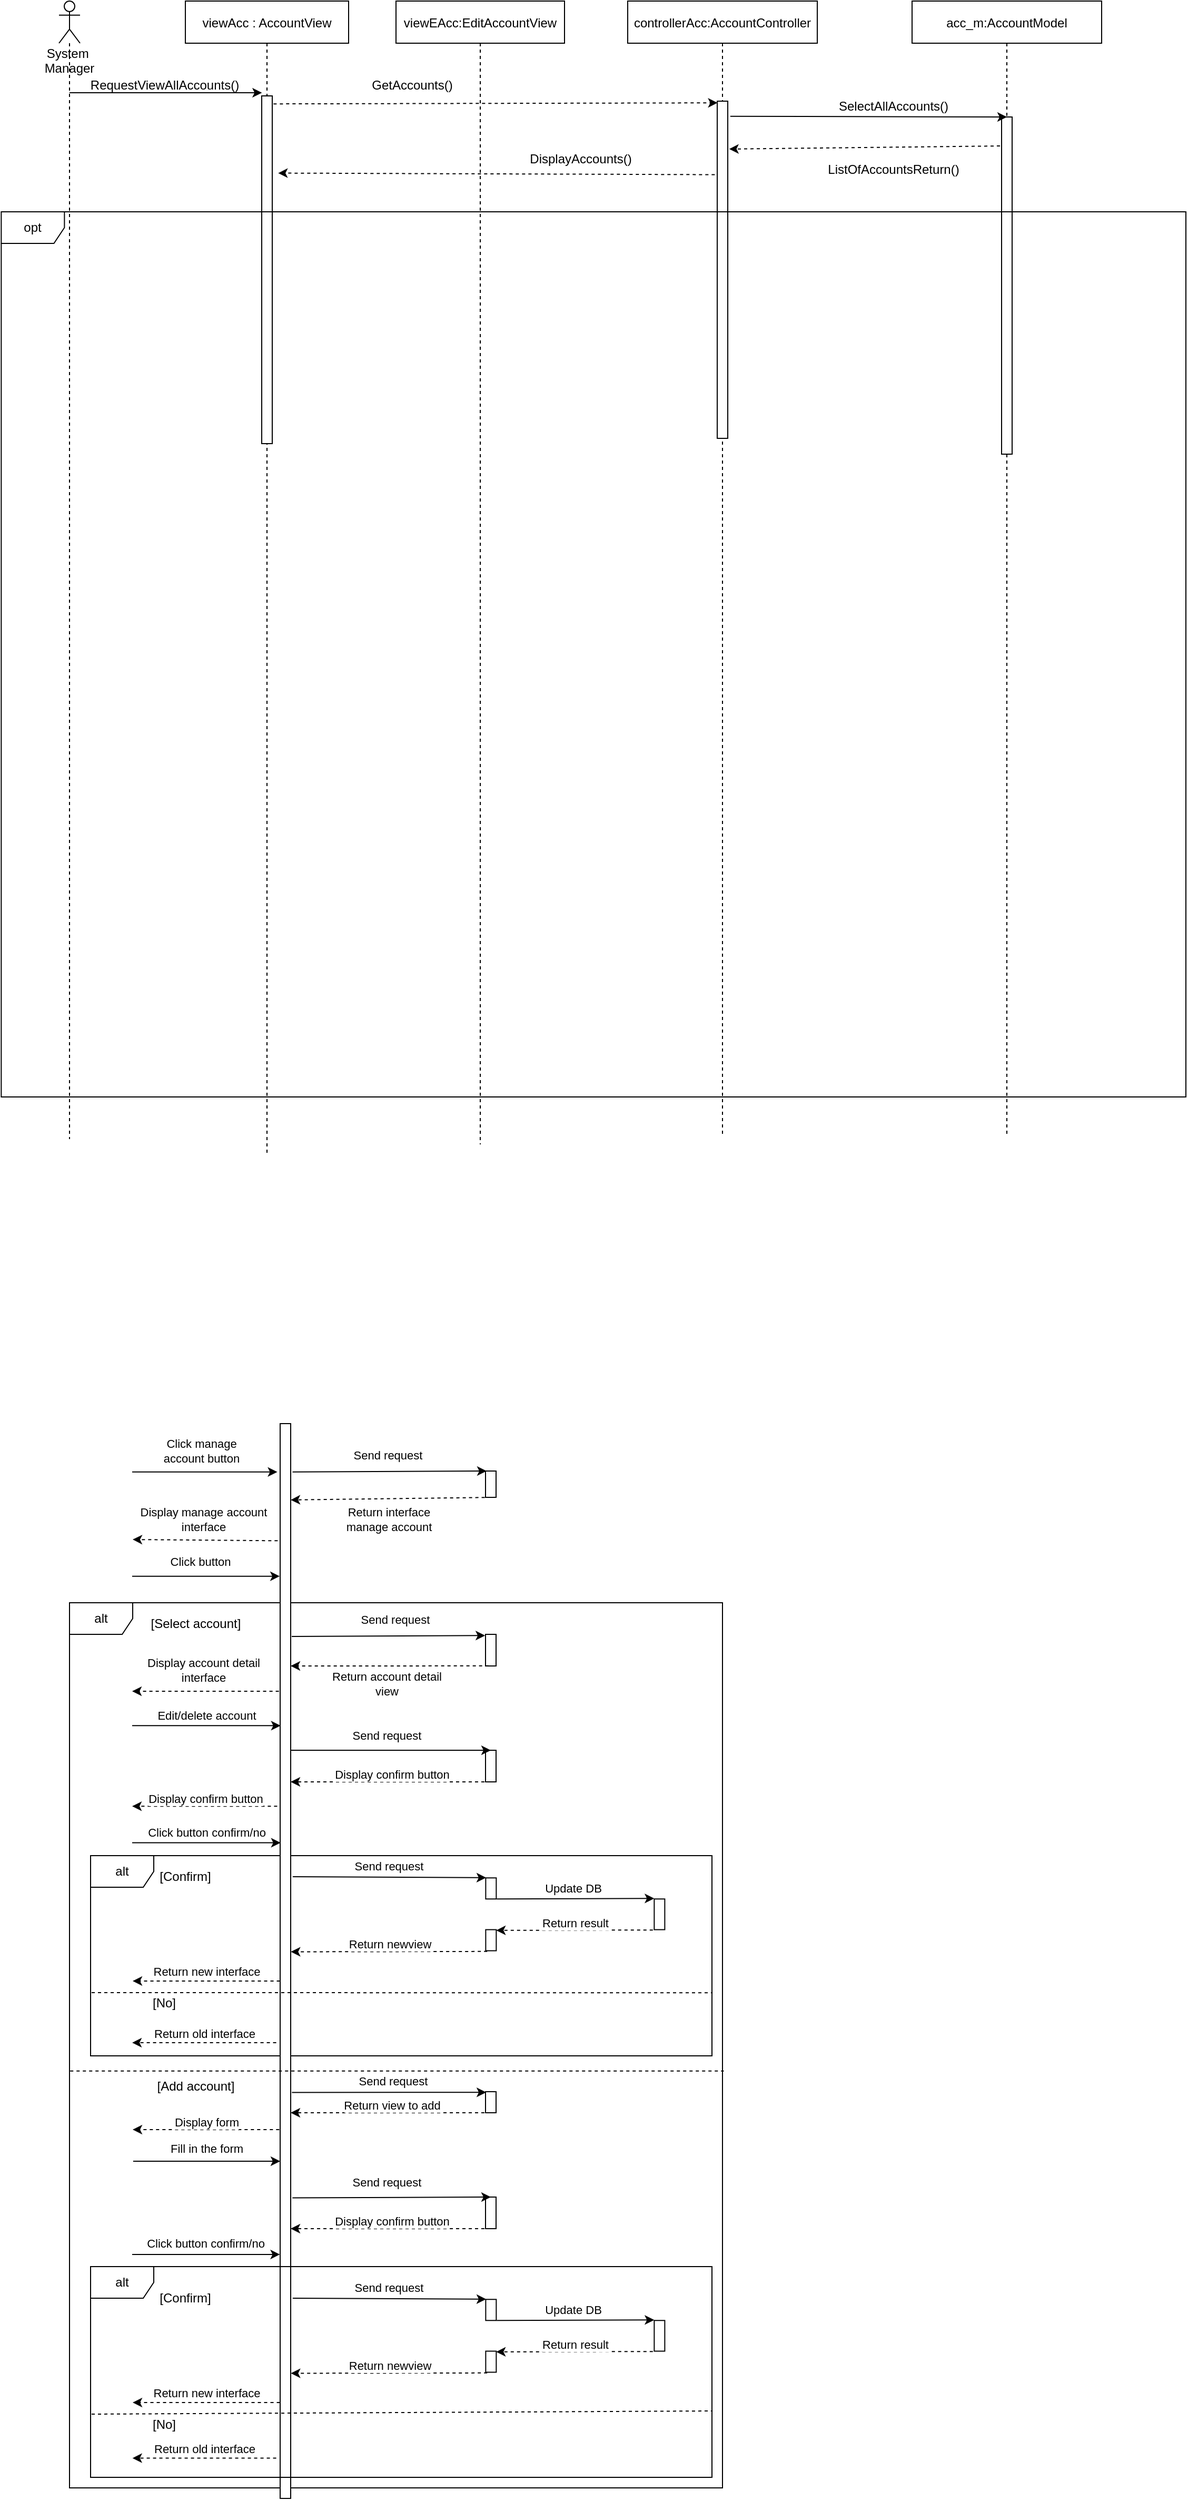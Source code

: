 <mxfile version="15.5.8" type="google"><diagram id="-Dq-dct1UT8iMASL3aUh" name="Page-1"><mxGraphModel dx="652" dy="397" grid="1" gridSize="10" guides="1" tooltips="1" connect="1" arrows="1" fold="1" page="1" pageScale="1" pageWidth="827" pageHeight="1169" math="0" shadow="0"><root><mxCell id="0"/><mxCell id="1" parent="0"/><mxCell id="gzMx46yS8cxGe2lqKKVL-3" value="viewAcc : AccountView" style="shape=umlLifeline;perimeter=lifelinePerimeter;container=1;collapsible=0;recursiveResize=0;rounded=0;shadow=0;strokeWidth=1;" parent="1" vertex="1"><mxGeometry x="200" y="40" width="155" height="1095" as="geometry"/></mxCell><mxCell id="nvcfx7cD-bJKeKuQw2xs-7" value="" style="points=[];perimeter=orthogonalPerimeter;rounded=0;shadow=0;strokeWidth=1;resizeHeight=0;" vertex="1" parent="gzMx46yS8cxGe2lqKKVL-3"><mxGeometry x="72.5" y="90" width="10" height="330" as="geometry"/></mxCell><mxCell id="nvcfx7cD-bJKeKuQw2xs-15" value="RequestViewAllAccounts()" style="text;html=1;align=center;verticalAlign=middle;resizable=0;points=[];autosize=1;strokeColor=none;fillColor=none;" vertex="1" parent="gzMx46yS8cxGe2lqKKVL-3"><mxGeometry x="-100" y="70" width="160" height="20" as="geometry"/></mxCell><mxCell id="gzMx46yS8cxGe2lqKKVL-7" value="System&amp;nbsp;&lt;br&gt;Manager" style="shape=umlLifeline;participant=umlActor;perimeter=lifelinePerimeter;whiteSpace=wrap;html=1;container=1;collapsible=0;recursiveResize=0;verticalAlign=top;spacingTop=36;outlineConnect=0;size=40;" parent="1" vertex="1"><mxGeometry x="80" y="40" width="20" height="1080" as="geometry"/></mxCell><mxCell id="gzMx46yS8cxGe2lqKKVL-10" value="viewEAcc:EditAccountView" style="shape=umlLifeline;perimeter=lifelinePerimeter;container=1;collapsible=0;recursiveResize=0;rounded=0;shadow=0;strokeWidth=1;" parent="1" vertex="1"><mxGeometry x="400" y="40" width="160" height="1085" as="geometry"/></mxCell><mxCell id="nvcfx7cD-bJKeKuQw2xs-10" value="GetAccounts()" style="text;html=1;align=center;verticalAlign=middle;resizable=0;points=[];autosize=1;strokeColor=none;fillColor=none;" vertex="1" parent="gzMx46yS8cxGe2lqKKVL-10"><mxGeometry x="-30" y="70" width="90" height="20" as="geometry"/></mxCell><mxCell id="gzMx46yS8cxGe2lqKKVL-18" value="controllerAcc:AccountController" style="shape=umlLifeline;perimeter=lifelinePerimeter;container=1;collapsible=0;recursiveResize=0;rounded=0;shadow=0;strokeWidth=1;" parent="1" vertex="1"><mxGeometry x="620" y="40" width="180" height="1075" as="geometry"/></mxCell><mxCell id="nvcfx7cD-bJKeKuQw2xs-2" value="" style="points=[];perimeter=orthogonalPerimeter;rounded=0;shadow=0;strokeWidth=1;resizeHeight=0;" vertex="1" parent="gzMx46yS8cxGe2lqKKVL-18"><mxGeometry x="85" y="95" width="10" height="320" as="geometry"/></mxCell><mxCell id="YU-_seXgDhlDu66u-27S-2" value="alt" style="shape=umlFrame;whiteSpace=wrap;html=1;width=60;height=30;gradientColor=#ffffff;" parent="1" vertex="1"><mxGeometry x="90" y="1560" width="620" height="840" as="geometry"/></mxCell><mxCell id="YU-_seXgDhlDu66u-27S-3" value="alt" style="shape=umlFrame;whiteSpace=wrap;html=1;resizeHeight=0;" parent="1" vertex="1"><mxGeometry x="110" y="1800" width="590" height="190" as="geometry"/></mxCell><mxCell id="YU-_seXgDhlDu66u-27S-4" value="" style="points=[];perimeter=orthogonalPerimeter;rounded=0;shadow=0;strokeWidth=1;resizeHeight=0;" parent="1" vertex="1"><mxGeometry x="290" y="1390" width="10" height="1020" as="geometry"/></mxCell><mxCell id="YU-_seXgDhlDu66u-27S-5" value="Display form" style="endArrow=classic;html=1;dashed=1;exitX=-0.067;exitY=0.824;exitDx=0;exitDy=0;exitPerimeter=0;" parent="1" edge="1"><mxGeometry x="-0.008" y="-7" width="50" height="50" relative="1" as="geometry"><mxPoint x="289.16" y="2060" as="sourcePoint"/><mxPoint x="149.997" y="2060" as="targetPoint"/><mxPoint as="offset"/></mxGeometry></mxCell><mxCell id="YU-_seXgDhlDu66u-27S-6" value="Fill in the form" style="endArrow=classic;html=1;entryX=-0.03;entryY=0.859;entryDx=0;entryDy=0;entryPerimeter=0;" parent="1" edge="1"><mxGeometry x="0.002" y="12" width="50" height="50" relative="1" as="geometry"><mxPoint x="150.467" y="2090" as="sourcePoint"/><mxPoint x="290" y="2090" as="targetPoint"/><mxPoint as="offset"/></mxGeometry></mxCell><mxCell id="YU-_seXgDhlDu66u-27S-7" value="Display manage account&lt;br&gt;interface" style="endArrow=classic;html=1;dashed=1;exitX=-0.233;exitY=0.109;exitDx=0;exitDy=0;exitPerimeter=0;" parent="1" source="YU-_seXgDhlDu66u-27S-4" edge="1"><mxGeometry x="0.024" y="-20" width="50" height="50" relative="1" as="geometry"><mxPoint x="140" y="1455" as="sourcePoint"/><mxPoint x="150" y="1500" as="targetPoint"/><mxPoint as="offset"/></mxGeometry></mxCell><mxCell id="YU-_seXgDhlDu66u-27S-8" value="Click manage &lt;br&gt;account button" style="endArrow=classic;html=1;entryX=-0.271;entryY=0.045;entryDx=0;entryDy=0;entryPerimeter=0;" parent="1" target="YU-_seXgDhlDu66u-27S-4" edge="1"><mxGeometry x="-0.046" y="20" width="50" height="50" relative="1" as="geometry"><mxPoint x="149.5" y="1435.9" as="sourcePoint"/><mxPoint x="280" y="1435" as="targetPoint"/><mxPoint as="offset"/></mxGeometry></mxCell><mxCell id="YU-_seXgDhlDu66u-27S-9" value="" style="points=[];perimeter=orthogonalPerimeter;rounded=0;shadow=0;strokeWidth=1;" parent="1" vertex="1"><mxGeometry x="485" y="1435" width="10" height="25" as="geometry"/></mxCell><mxCell id="YU-_seXgDhlDu66u-27S-10" value="" style="points=[];perimeter=orthogonalPerimeter;rounded=0;shadow=0;strokeWidth=1;" parent="1" vertex="1"><mxGeometry x="485" y="1590" width="10" height="30" as="geometry"/></mxCell><mxCell id="YU-_seXgDhlDu66u-27S-11" value="" style="points=[];perimeter=orthogonalPerimeter;rounded=0;shadow=0;strokeWidth=1;" parent="1" vertex="1"><mxGeometry x="485.19" y="1821.13" width="10" height="20" as="geometry"/></mxCell><mxCell id="YU-_seXgDhlDu66u-27S-12" value="" style="points=[];perimeter=orthogonalPerimeter;rounded=0;shadow=0;strokeWidth=1;" parent="1" vertex="1"><mxGeometry x="485.19" y="1870.25" width="10" height="20" as="geometry"/></mxCell><mxCell id="YU-_seXgDhlDu66u-27S-13" value="" style="points=[];perimeter=orthogonalPerimeter;rounded=0;shadow=0;strokeWidth=1;" parent="1" vertex="1"><mxGeometry x="485" y="1700" width="10" height="30" as="geometry"/></mxCell><mxCell id="YU-_seXgDhlDu66u-27S-14" value="" style="points=[];perimeter=orthogonalPerimeter;rounded=0;shadow=0;strokeWidth=1;" parent="1" vertex="1"><mxGeometry x="485" y="2024" width="10" height="20" as="geometry"/></mxCell><mxCell id="YU-_seXgDhlDu66u-27S-15" value="" style="points=[];perimeter=orthogonalPerimeter;rounded=0;shadow=0;strokeWidth=1;" parent="1" vertex="1"><mxGeometry x="485" y="2124" width="10" height="30" as="geometry"/></mxCell><mxCell id="YU-_seXgDhlDu66u-27S-16" value="" style="points=[];perimeter=orthogonalPerimeter;rounded=0;shadow=0;strokeWidth=1;" parent="1" vertex="1"><mxGeometry x="645.19" y="1841.13" width="10" height="29.12" as="geometry"/></mxCell><mxCell id="YU-_seXgDhlDu66u-27S-17" value="Send request" style="endArrow=classic;html=1;entryX=0.1;entryY=0;entryDx=0;entryDy=0;entryPerimeter=0;exitX=1.176;exitY=0.045;exitDx=0;exitDy=0;exitPerimeter=0;" parent="1" source="YU-_seXgDhlDu66u-27S-4" target="YU-_seXgDhlDu66u-27S-9" edge="1"><mxGeometry x="-0.023" y="15" width="50" height="50" relative="1" as="geometry"><mxPoint x="310" y="1435" as="sourcePoint"/><mxPoint x="568" y="1437" as="targetPoint"/><mxPoint as="offset"/></mxGeometry></mxCell><mxCell id="YU-_seXgDhlDu66u-27S-18" value="Return interface&lt;br&gt;manage account" style="endArrow=classic;html=1;exitX=-0.07;exitY=1.004;exitDx=0;exitDy=0;exitPerimeter=0;dashed=1;entryX=1;entryY=0.071;entryDx=0;entryDy=0;entryPerimeter=0;" parent="1" source="YU-_seXgDhlDu66u-27S-9" target="YU-_seXgDhlDu66u-27S-4" edge="1"><mxGeometry x="-0.005" y="20" width="50" height="50" relative="1" as="geometry"><mxPoint x="590" y="1480" as="sourcePoint"/><mxPoint x="474.67" y="1460.9" as="targetPoint"/><mxPoint as="offset"/></mxGeometry></mxCell><mxCell id="YU-_seXgDhlDu66u-27S-19" value="Click&amp;nbsp;button" style="endArrow=classic;html=1;entryX=-0.043;entryY=0.142;entryDx=0;entryDy=0;entryPerimeter=0;" parent="1" target="YU-_seXgDhlDu66u-27S-4" edge="1"><mxGeometry x="-0.076" y="14" width="50" height="50" relative="1" as="geometry"><mxPoint x="149.5" y="1534.84" as="sourcePoint"/><mxPoint x="280" y="1533" as="targetPoint"/><mxPoint as="offset"/></mxGeometry></mxCell><mxCell id="YU-_seXgDhlDu66u-27S-20" value="[Select account]" style="text;html=1;strokeColor=none;fillColor=none;align=center;verticalAlign=middle;whiteSpace=wrap;rounded=0;" parent="1" vertex="1"><mxGeometry x="165" y="1570" width="90" height="20" as="geometry"/></mxCell><mxCell id="YU-_seXgDhlDu66u-27S-21" value="Send request" style="endArrow=classic;html=1;entryX=-0.038;entryY=0.038;entryDx=0;entryDy=0;entryPerimeter=0;exitX=1.1;exitY=0.198;exitDx=0;exitDy=0;exitPerimeter=0;" parent="1" source="YU-_seXgDhlDu66u-27S-4" target="YU-_seXgDhlDu66u-27S-10" edge="1"><mxGeometry x="0.074" y="16" width="50" height="50" relative="1" as="geometry"><mxPoint x="310" y="1591" as="sourcePoint"/><mxPoint x="630" y="1696" as="targetPoint"/><mxPoint as="offset"/></mxGeometry></mxCell><mxCell id="YU-_seXgDhlDu66u-27S-22" value="Return account detail&lt;br&gt;view" style="endArrow=classic;html=1;exitX=0.283;exitY=0.997;exitDx=0;exitDy=0;exitPerimeter=0;dashed=1;" parent="1" source="YU-_seXgDhlDu66u-27S-10" edge="1"><mxGeometry x="0.025" y="17" width="50" height="50" relative="1" as="geometry"><mxPoint x="639.63" y="1730" as="sourcePoint"/><mxPoint x="300" y="1620" as="targetPoint"/><mxPoint as="offset"/></mxGeometry></mxCell><mxCell id="YU-_seXgDhlDu66u-27S-23" value="Display account detail&lt;br&gt;interface" style="endArrow=classic;html=1;dashed=1;exitX=-0.12;exitY=0.249;exitDx=0;exitDy=0;exitPerimeter=0;" parent="1" source="YU-_seXgDhlDu66u-27S-4" edge="1"><mxGeometry x="0.024" y="-20" width="50" height="50" relative="1" as="geometry"><mxPoint x="280" y="1671" as="sourcePoint"/><mxPoint x="149.5" y="1643.98" as="targetPoint"/><mxPoint as="offset"/></mxGeometry></mxCell><mxCell id="YU-_seXgDhlDu66u-27S-24" value="Edit/delete account" style="endArrow=classic;html=1;entryX=0.04;entryY=0.281;entryDx=0;entryDy=0;entryPerimeter=0;" parent="1" target="YU-_seXgDhlDu66u-27S-4" edge="1"><mxGeometry x="-0.009" y="10" width="50" height="50" relative="1" as="geometry"><mxPoint x="149.5" y="1676.62" as="sourcePoint"/><mxPoint x="280" y="1709" as="targetPoint"/><mxPoint as="offset"/></mxGeometry></mxCell><mxCell id="YU-_seXgDhlDu66u-27S-25" value="Send request" style="endArrow=classic;html=1;entryX=0.033;entryY=-0.011;entryDx=0;entryDy=0;entryPerimeter=0;exitX=1.176;exitY=0.475;exitDx=0;exitDy=0;exitPerimeter=0;" parent="1" target="YU-_seXgDhlDu66u-27S-11" edge="1"><mxGeometry x="-0.009" y="10" width="50" height="50" relative="1" as="geometry"><mxPoint x="301.95" y="1820" as="sourcePoint"/><mxPoint x="630.19" y="1980.13" as="targetPoint"/><mxPoint as="offset"/></mxGeometry></mxCell><mxCell id="YU-_seXgDhlDu66u-27S-26" value="Update DB" style="endArrow=classic;html=1;exitX=1.047;exitY=1.002;exitDx=0;exitDy=0;exitPerimeter=0;entryX=0;entryY=-0.017;entryDx=0;entryDy=0;entryPerimeter=0;" parent="1" source="YU-_seXgDhlDu66u-27S-11" target="YU-_seXgDhlDu66u-27S-16" edge="1"><mxGeometry x="-0.033" y="10" width="50" height="50" relative="1" as="geometry"><mxPoint x="500.19" y="2061.13" as="sourcePoint"/><mxPoint x="640.19" y="2001.13" as="targetPoint"/><mxPoint as="offset"/></mxGeometry></mxCell><mxCell id="YU-_seXgDhlDu66u-27S-27" value="Return result" style="endArrow=classic;html=1;dashed=1;exitX=-0.13;exitY=1.011;exitDx=0;exitDy=0;exitPerimeter=0;entryX=0.989;entryY=0.033;entryDx=0;entryDy=0;entryPerimeter=0;" parent="1" source="YU-_seXgDhlDu66u-27S-16" target="YU-_seXgDhlDu66u-27S-12" edge="1"><mxGeometry x="-0.008" y="-7" width="50" height="50" relative="1" as="geometry"><mxPoint x="570.19" y="2041.13" as="sourcePoint"/><mxPoint x="510.19" y="2038.13" as="targetPoint"/><mxPoint as="offset"/></mxGeometry></mxCell><mxCell id="YU-_seXgDhlDu66u-27S-28" value="Return newview" style="endArrow=classic;html=1;dashed=1;exitX=0.14;exitY=1.033;exitDx=0;exitDy=0;exitPerimeter=0;" parent="1" source="YU-_seXgDhlDu66u-27S-12" edge="1"><mxGeometry x="-0.008" y="-7" width="50" height="50" relative="1" as="geometry"><mxPoint x="629" y="2061.13" as="sourcePoint"/><mxPoint x="300.19" y="1891.25" as="targetPoint"/><mxPoint as="offset"/></mxGeometry></mxCell><mxCell id="YU-_seXgDhlDu66u-27S-29" value="Return new interface" style="endArrow=classic;html=1;dashed=1;exitX=-0.043;exitY=0.573;exitDx=0;exitDy=0;exitPerimeter=0;" parent="1" edge="1"><mxGeometry x="-0.004" y="-9" width="50" height="50" relative="1" as="geometry"><mxPoint x="289.76" y="1918.98" as="sourcePoint"/><mxPoint x="150.0" y="1918.98" as="targetPoint"/><mxPoint as="offset"/></mxGeometry></mxCell><mxCell id="YU-_seXgDhlDu66u-27S-30" value="Send request" style="endArrow=classic;html=1;entryX=0.5;entryY=0;entryDx=0;entryDy=0;entryPerimeter=0;" parent="1" source="YU-_seXgDhlDu66u-27S-4" target="YU-_seXgDhlDu66u-27S-13" edge="1"><mxGeometry x="-0.048" y="14" width="50" height="50" relative="1" as="geometry"><mxPoint x="310" y="1720" as="sourcePoint"/><mxPoint x="630" y="1720" as="targetPoint"/><mxPoint as="offset"/></mxGeometry></mxCell><mxCell id="YU-_seXgDhlDu66u-27S-31" value="Display confirm button" style="endArrow=classic;html=1;dashed=1;exitX=0.5;exitY=1;exitDx=0;exitDy=0;exitPerimeter=0;" parent="1" source="YU-_seXgDhlDu66u-27S-13" target="YU-_seXgDhlDu66u-27S-4" edge="1"><mxGeometry x="-0.008" y="-7" width="50" height="50" relative="1" as="geometry"><mxPoint x="631.51" y="1750.0" as="sourcePoint"/><mxPoint x="475.1" y="1750.38" as="targetPoint"/><mxPoint as="offset"/></mxGeometry></mxCell><mxCell id="YU-_seXgDhlDu66u-27S-32" value="Display confirm button" style="endArrow=classic;html=1;dashed=1;exitX=-0.28;exitY=0.356;exitDx=0;exitDy=0;exitPerimeter=0;" parent="1" source="YU-_seXgDhlDu66u-27S-4" edge="1"><mxGeometry x="-0.008" y="-7" width="50" height="50" relative="1" as="geometry"><mxPoint x="280" y="1790" as="sourcePoint"/><mxPoint x="149.5" y="1753.12" as="targetPoint"/><mxPoint as="offset"/></mxGeometry></mxCell><mxCell id="YU-_seXgDhlDu66u-27S-33" value="Click button confirm/no" style="endArrow=classic;html=1;entryX=0.04;entryY=0.39;entryDx=0;entryDy=0;entryPerimeter=0;" parent="1" target="YU-_seXgDhlDu66u-27S-4" edge="1"><mxGeometry x="-0.009" y="10" width="50" height="50" relative="1" as="geometry"><mxPoint x="149.5" y="1787.8" as="sourcePoint"/><mxPoint x="280" y="1830" as="targetPoint"/><mxPoint as="offset"/></mxGeometry></mxCell><mxCell id="YU-_seXgDhlDu66u-27S-34" value="[Confirm]" style="text;html=1;strokeColor=none;fillColor=none;align=center;verticalAlign=middle;whiteSpace=wrap;rounded=0;" parent="1" vertex="1"><mxGeometry x="170" y="1810" width="60" height="20" as="geometry"/></mxCell><mxCell id="YU-_seXgDhlDu66u-27S-35" value="" style="endArrow=none;dashed=1;html=1;exitX=0.001;exitY=0.529;exitDx=0;exitDy=0;exitPerimeter=0;entryX=1.002;entryY=0.529;entryDx=0;entryDy=0;entryPerimeter=0;" parent="1" source="YU-_seXgDhlDu66u-27S-2" target="YU-_seXgDhlDu66u-27S-2" edge="1"><mxGeometry width="50" height="50" relative="1" as="geometry"><mxPoint x="100" y="1999" as="sourcePoint"/><mxPoint x="830" y="1999" as="targetPoint"/></mxGeometry></mxCell><mxCell id="YU-_seXgDhlDu66u-27S-36" value="[Add account]" style="text;html=1;strokeColor=none;fillColor=none;align=center;verticalAlign=middle;whiteSpace=wrap;rounded=0;" parent="1" vertex="1"><mxGeometry x="150" y="2009" width="120" height="20" as="geometry"/></mxCell><mxCell id="YU-_seXgDhlDu66u-27S-37" value="Send request" style="endArrow=classic;html=1;exitX=1.116;exitY=0.77;exitDx=0;exitDy=0;exitPerimeter=0;entryX=0.06;entryY=0.033;entryDx=0;entryDy=0;entryPerimeter=0;" parent="1" target="YU-_seXgDhlDu66u-27S-14" edge="1"><mxGeometry x="0.038" y="11" width="50" height="50" relative="1" as="geometry"><mxPoint x="301.16" y="2024.7" as="sourcePoint"/><mxPoint x="640" y="2024" as="targetPoint"/><mxPoint as="offset"/></mxGeometry></mxCell><mxCell id="YU-_seXgDhlDu66u-27S-38" value="Return view to add" style="endArrow=classic;html=1;dashed=1;exitX=0.5;exitY=1;exitDx=0;exitDy=0;exitPerimeter=0;" parent="1" source="YU-_seXgDhlDu66u-27S-14" edge="1"><mxGeometry x="-0.008" y="-7" width="50" height="50" relative="1" as="geometry"><mxPoint x="631.51" y="2054" as="sourcePoint"/><mxPoint x="300" y="2044" as="targetPoint"/><mxPoint as="offset"/></mxGeometry></mxCell><mxCell id="YU-_seXgDhlDu66u-27S-39" value="Send request" style="endArrow=classic;html=1;entryX=0.5;entryY=0;entryDx=0;entryDy=0;entryPerimeter=0;exitX=1.167;exitY=0.891;exitDx=0;exitDy=0;exitPerimeter=0;" parent="1" target="YU-_seXgDhlDu66u-27S-15" edge="1"><mxGeometry x="-0.048" y="14" width="50" height="50" relative="1" as="geometry"><mxPoint x="301.67" y="2124.81" as="sourcePoint"/><mxPoint x="610" y="2164" as="targetPoint"/><mxPoint as="offset"/></mxGeometry></mxCell><mxCell id="YU-_seXgDhlDu66u-27S-40" value="Display confirm button" style="endArrow=classic;html=1;dashed=1;exitX=0.5;exitY=1;exitDx=0;exitDy=0;exitPerimeter=0;" parent="1" source="YU-_seXgDhlDu66u-27S-15" target="YU-_seXgDhlDu66u-27S-4" edge="1"><mxGeometry x="-0.008" y="-7" width="50" height="50" relative="1" as="geometry"><mxPoint x="611.51" y="2194" as="sourcePoint"/><mxPoint x="475.1" y="2154.38" as="targetPoint"/><mxPoint as="offset"/></mxGeometry></mxCell><mxCell id="YU-_seXgDhlDu66u-27S-41" value="Click button confirm/no" style="endArrow=classic;html=1;entryX=-0.024;entryY=0.773;entryDx=0;entryDy=0;entryPerimeter=0;" parent="1" target="YU-_seXgDhlDu66u-27S-4" edge="1"><mxGeometry x="-0.009" y="10" width="50" height="50" relative="1" as="geometry"><mxPoint x="149.5" y="2178.46" as="sourcePoint"/><mxPoint x="280" y="2220" as="targetPoint"/><mxPoint as="offset"/></mxGeometry></mxCell><mxCell id="YU-_seXgDhlDu66u-27S-42" value="" style="endArrow=none;dashed=1;html=1;entryX=1.001;entryY=0.685;entryDx=0;entryDy=0;entryPerimeter=0;" parent="1" target="YU-_seXgDhlDu66u-27S-3" edge="1"><mxGeometry width="50" height="50" relative="1" as="geometry"><mxPoint x="111" y="1930" as="sourcePoint"/><mxPoint x="721.24" y="2009.07" as="targetPoint"/></mxGeometry></mxCell><mxCell id="YU-_seXgDhlDu66u-27S-43" value="[No]" style="text;html=1;strokeColor=none;fillColor=none;align=center;verticalAlign=middle;whiteSpace=wrap;rounded=0;" parent="1" vertex="1"><mxGeometry x="150" y="1930" width="60" height="20" as="geometry"/></mxCell><mxCell id="YU-_seXgDhlDu66u-27S-44" value="Return old interface" style="endArrow=classic;html=1;dashed=1;exitX=-0.372;exitY=0.576;exitDx=0;exitDy=0;exitPerimeter=0;" parent="1" source="YU-_seXgDhlDu66u-27S-4" edge="1"><mxGeometry x="-0.004" y="-9" width="50" height="50" relative="1" as="geometry"><mxPoint x="290" y="1980" as="sourcePoint"/><mxPoint x="149.5" y="1977.52" as="targetPoint"/><mxPoint as="offset"/><Array as="points"/></mxGeometry></mxCell><mxCell id="YU-_seXgDhlDu66u-27S-45" value="alt" style="shape=umlFrame;whiteSpace=wrap;html=1;resizeHeight=0;" parent="1" vertex="1"><mxGeometry x="110" y="2190" width="590" height="200" as="geometry"/></mxCell><mxCell id="YU-_seXgDhlDu66u-27S-46" value="" style="points=[];perimeter=orthogonalPerimeter;rounded=0;shadow=0;strokeWidth=1;" parent="1" vertex="1"><mxGeometry x="485.19" y="2221.13" width="10" height="20" as="geometry"/></mxCell><mxCell id="YU-_seXgDhlDu66u-27S-47" value="" style="points=[];perimeter=orthogonalPerimeter;rounded=0;shadow=0;strokeWidth=1;" parent="1" vertex="1"><mxGeometry x="485.19" y="2270.25" width="10" height="20" as="geometry"/></mxCell><mxCell id="YU-_seXgDhlDu66u-27S-48" value="" style="points=[];perimeter=orthogonalPerimeter;rounded=0;shadow=0;strokeWidth=1;" parent="1" vertex="1"><mxGeometry x="645.19" y="2241.13" width="10" height="29.12" as="geometry"/></mxCell><mxCell id="YU-_seXgDhlDu66u-27S-49" value="Send request" style="endArrow=classic;html=1;entryX=0.033;entryY=-0.011;entryDx=0;entryDy=0;entryPerimeter=0;exitX=1.176;exitY=0.475;exitDx=0;exitDy=0;exitPerimeter=0;" parent="1" target="YU-_seXgDhlDu66u-27S-46" edge="1"><mxGeometry x="-0.009" y="10" width="50" height="50" relative="1" as="geometry"><mxPoint x="301.95" y="2220" as="sourcePoint"/><mxPoint x="630.19" y="2380.13" as="targetPoint"/><mxPoint as="offset"/></mxGeometry></mxCell><mxCell id="YU-_seXgDhlDu66u-27S-50" value="Update DB" style="endArrow=classic;html=1;exitX=1.047;exitY=1.002;exitDx=0;exitDy=0;exitPerimeter=0;entryX=0;entryY=-0.017;entryDx=0;entryDy=0;entryPerimeter=0;" parent="1" source="YU-_seXgDhlDu66u-27S-46" target="YU-_seXgDhlDu66u-27S-48" edge="1"><mxGeometry x="-0.033" y="10" width="50" height="50" relative="1" as="geometry"><mxPoint x="500.19" y="2461.13" as="sourcePoint"/><mxPoint x="640.19" y="2401.13" as="targetPoint"/><mxPoint as="offset"/></mxGeometry></mxCell><mxCell id="YU-_seXgDhlDu66u-27S-51" value="Return result" style="endArrow=classic;html=1;dashed=1;exitX=-0.13;exitY=1.011;exitDx=0;exitDy=0;exitPerimeter=0;entryX=0.989;entryY=0.033;entryDx=0;entryDy=0;entryPerimeter=0;" parent="1" source="YU-_seXgDhlDu66u-27S-48" target="YU-_seXgDhlDu66u-27S-47" edge="1"><mxGeometry x="-0.008" y="-7" width="50" height="50" relative="1" as="geometry"><mxPoint x="570.19" y="2441.13" as="sourcePoint"/><mxPoint x="510.19" y="2438.13" as="targetPoint"/><mxPoint as="offset"/></mxGeometry></mxCell><mxCell id="YU-_seXgDhlDu66u-27S-52" value="Return newview" style="endArrow=classic;html=1;dashed=1;exitX=0.14;exitY=1.033;exitDx=0;exitDy=0;exitPerimeter=0;" parent="1" source="YU-_seXgDhlDu66u-27S-47" edge="1"><mxGeometry x="-0.008" y="-7" width="50" height="50" relative="1" as="geometry"><mxPoint x="629" y="2461.13" as="sourcePoint"/><mxPoint x="300.19" y="2291.25" as="targetPoint"/><mxPoint as="offset"/></mxGeometry></mxCell><mxCell id="YU-_seXgDhlDu66u-27S-53" value="Return new interface" style="endArrow=classic;html=1;dashed=1;exitX=-0.043;exitY=0.573;exitDx=0;exitDy=0;exitPerimeter=0;" parent="1" edge="1"><mxGeometry x="-0.004" y="-9" width="50" height="50" relative="1" as="geometry"><mxPoint x="289.76" y="2318.98" as="sourcePoint"/><mxPoint x="150.0" y="2318.98" as="targetPoint"/><mxPoint as="offset"/></mxGeometry></mxCell><mxCell id="YU-_seXgDhlDu66u-27S-54" value="[Confirm]" style="text;html=1;strokeColor=none;fillColor=none;align=center;verticalAlign=middle;whiteSpace=wrap;rounded=0;" parent="1" vertex="1"><mxGeometry x="170" y="2210" width="60" height="20" as="geometry"/></mxCell><mxCell id="YU-_seXgDhlDu66u-27S-55" value="" style="endArrow=none;dashed=1;html=1;entryX=1.001;entryY=0.685;entryDx=0;entryDy=0;entryPerimeter=0;" parent="1" target="YU-_seXgDhlDu66u-27S-45" edge="1"><mxGeometry width="50" height="50" relative="1" as="geometry"><mxPoint x="111" y="2330" as="sourcePoint"/><mxPoint x="721.24" y="2409.07" as="targetPoint"/></mxGeometry></mxCell><mxCell id="YU-_seXgDhlDu66u-27S-56" value="[No]" style="text;html=1;strokeColor=none;fillColor=none;align=center;verticalAlign=middle;whiteSpace=wrap;rounded=0;" parent="1" vertex="1"><mxGeometry x="150" y="2330" width="60" height="20" as="geometry"/></mxCell><mxCell id="YU-_seXgDhlDu66u-27S-57" value="Return old interface" style="endArrow=classic;html=1;dashed=1;exitX=-0.372;exitY=0.576;exitDx=0;exitDy=0;exitPerimeter=0;" parent="1" edge="1"><mxGeometry x="-0.004" y="-9" width="50" height="50" relative="1" as="geometry"><mxPoint x="286.28" y="2371.76" as="sourcePoint"/><mxPoint x="149.81" y="2371.76" as="targetPoint"/><mxPoint as="offset"/><Array as="points"/></mxGeometry></mxCell><mxCell id="YU-_seXgDhlDu66u-27S-58" value="acc_m:AccountModel" style="shape=umlLifeline;perimeter=lifelinePerimeter;container=1;collapsible=0;recursiveResize=0;rounded=0;shadow=0;strokeWidth=1;" parent="1" vertex="1"><mxGeometry x="890" y="40" width="180" height="1075" as="geometry"/></mxCell><mxCell id="nvcfx7cD-bJKeKuQw2xs-4" value="" style="points=[];perimeter=orthogonalPerimeter;rounded=0;shadow=0;strokeWidth=1;resizeHeight=0;" vertex="1" parent="YU-_seXgDhlDu66u-27S-58"><mxGeometry x="85" y="110" width="10" height="320" as="geometry"/></mxCell><mxCell id="nvcfx7cD-bJKeKuQw2xs-12" value="ListOfAccountsReturn()" style="text;html=1;align=center;verticalAlign=middle;resizable=0;points=[];autosize=1;strokeColor=none;fillColor=none;" vertex="1" parent="YU-_seXgDhlDu66u-27S-58"><mxGeometry x="-88" y="150" width="140" height="20" as="geometry"/></mxCell><mxCell id="nvcfx7cD-bJKeKuQw2xs-1" value="" style="endArrow=classic;html=1;rounded=0;entryX=0.017;entryY=-0.009;entryDx=0;entryDy=0;entryPerimeter=0;" edge="1" parent="1" source="gzMx46yS8cxGe2lqKKVL-7" target="nvcfx7cD-bJKeKuQw2xs-7"><mxGeometry width="50" height="50" relative="1" as="geometry"><mxPoint x="530" y="430" as="sourcePoint"/><mxPoint x="580" y="380" as="targetPoint"/></mxGeometry></mxCell><mxCell id="nvcfx7cD-bJKeKuQw2xs-3" value="" style="endArrow=classic;html=1;rounded=0;entryX=0.5;entryY=0;entryDx=0;entryDy=0;entryPerimeter=0;exitX=1.244;exitY=0.045;exitDx=0;exitDy=0;exitPerimeter=0;" edge="1" parent="1" source="nvcfx7cD-bJKeKuQw2xs-2" target="nvcfx7cD-bJKeKuQw2xs-4"><mxGeometry width="50" height="50" relative="1" as="geometry"><mxPoint x="460" y="300" as="sourcePoint"/><mxPoint x="510" y="250" as="targetPoint"/></mxGeometry></mxCell><mxCell id="nvcfx7cD-bJKeKuQw2xs-5" value="" style="endArrow=classic;html=1;rounded=0;exitX=-0.152;exitY=0.086;exitDx=0;exitDy=0;exitPerimeter=0;entryX=1.133;entryY=0.142;entryDx=0;entryDy=0;entryPerimeter=0;dashed=1;" edge="1" parent="1" source="nvcfx7cD-bJKeKuQw2xs-4" target="nvcfx7cD-bJKeKuQw2xs-2"><mxGeometry width="50" height="50" relative="1" as="geometry"><mxPoint x="650" y="270" as="sourcePoint"/><mxPoint x="700" y="220" as="targetPoint"/></mxGeometry></mxCell><mxCell id="nvcfx7cD-bJKeKuQw2xs-6" value="" style="endArrow=classic;html=1;rounded=0;exitX=-0.233;exitY=0.218;exitDx=0;exitDy=0;exitPerimeter=0;entryX=1.561;entryY=0.222;entryDx=0;entryDy=0;entryPerimeter=0;dashed=1;" edge="1" parent="1" source="nvcfx7cD-bJKeKuQw2xs-2" target="nvcfx7cD-bJKeKuQw2xs-7"><mxGeometry width="50" height="50" relative="1" as="geometry"><mxPoint x="983.48" y="187.52" as="sourcePoint"/><mxPoint x="728" y="188.32" as="targetPoint"/></mxGeometry></mxCell><mxCell id="nvcfx7cD-bJKeKuQw2xs-8" value="opt" style="shape=umlFrame;whiteSpace=wrap;html=1;width=60;height=30;gradientColor=#ffffff;" vertex="1" parent="1"><mxGeometry x="25.19" y="240" width="1124.81" height="840" as="geometry"/></mxCell><mxCell id="nvcfx7cD-bJKeKuQw2xs-11" value="SelectAllAccounts()" style="text;html=1;align=center;verticalAlign=middle;resizable=0;points=[];autosize=1;strokeColor=none;fillColor=none;" vertex="1" parent="1"><mxGeometry x="812" y="130" width="120" height="20" as="geometry"/></mxCell><mxCell id="nvcfx7cD-bJKeKuQw2xs-13" value="DisplayAccounts()" style="text;html=1;align=center;verticalAlign=middle;resizable=0;points=[];autosize=1;strokeColor=none;fillColor=none;" vertex="1" parent="1"><mxGeometry x="520.19" y="180" width="110" height="20" as="geometry"/></mxCell><mxCell id="nvcfx7cD-bJKeKuQw2xs-14" value="" style="endArrow=classic;html=1;rounded=0;dashed=1;exitX=1.117;exitY=0.023;exitDx=0;exitDy=0;exitPerimeter=0;entryX=0.033;entryY=0.005;entryDx=0;entryDy=0;entryPerimeter=0;" edge="1" parent="1" source="nvcfx7cD-bJKeKuQw2xs-7" target="nvcfx7cD-bJKeKuQw2xs-2"><mxGeometry width="50" height="50" relative="1" as="geometry"><mxPoint x="420" y="260" as="sourcePoint"/><mxPoint x="470" y="210" as="targetPoint"/></mxGeometry></mxCell></root></mxGraphModel></diagram></mxfile>